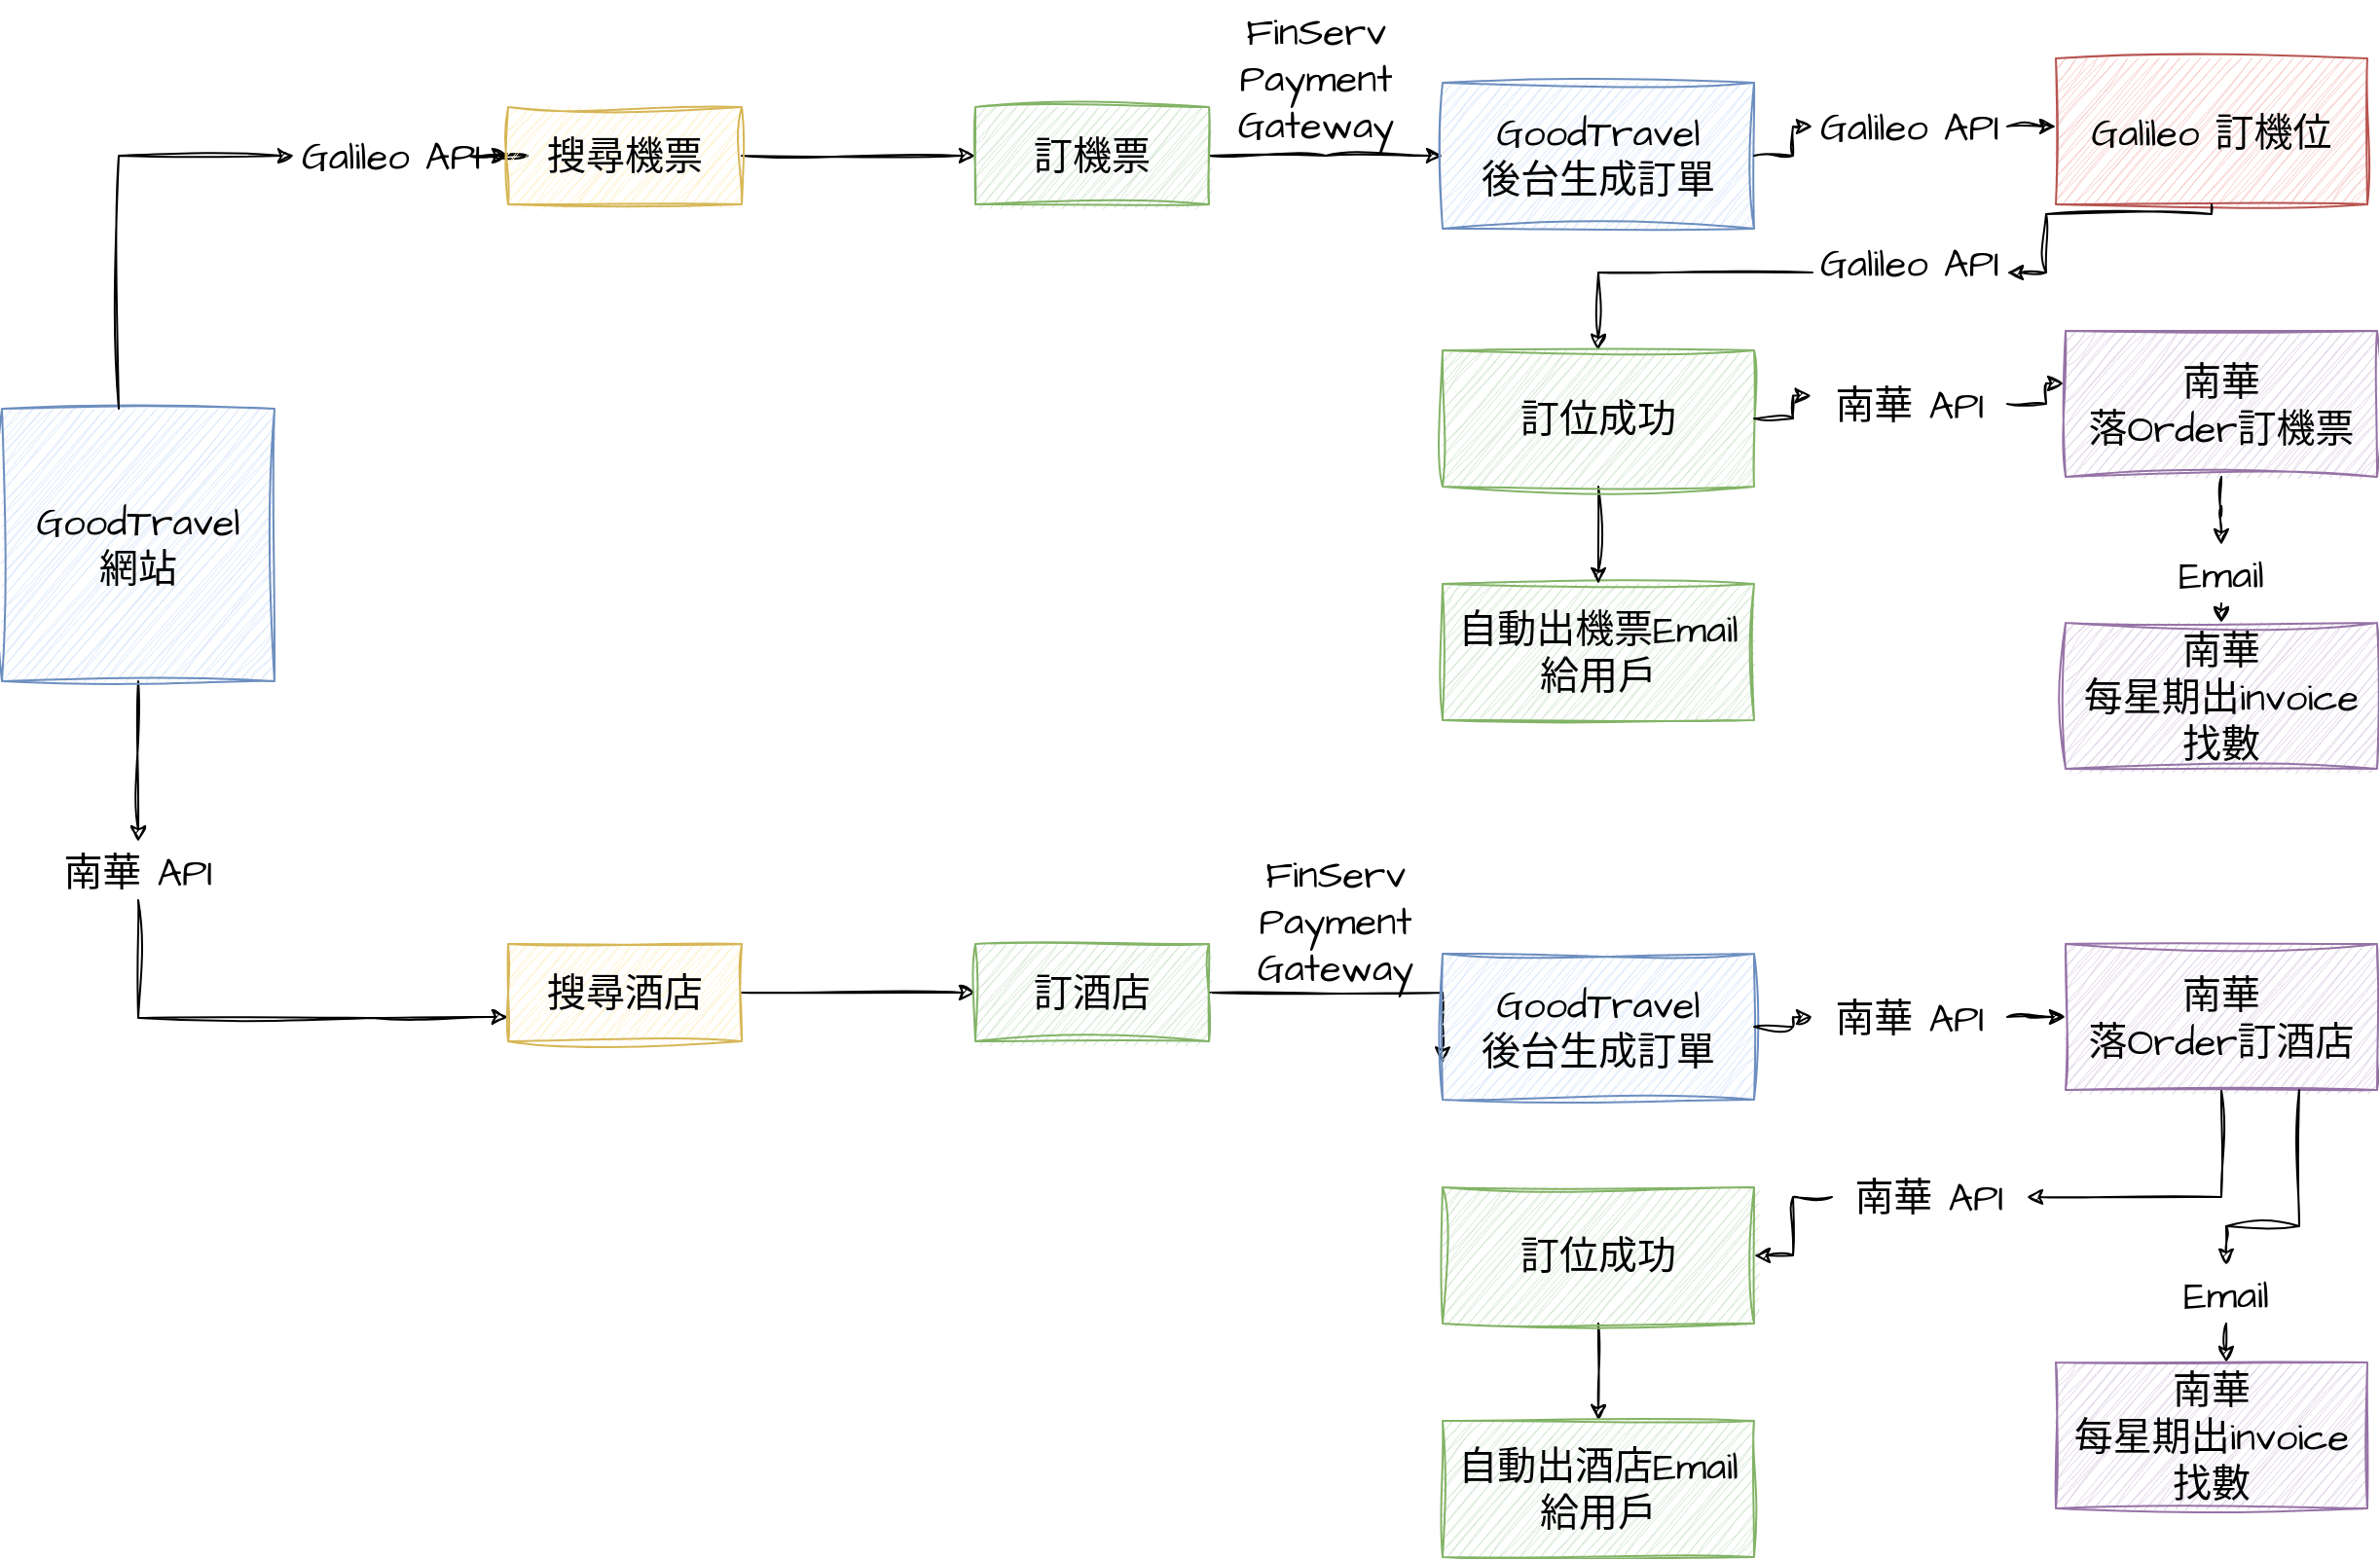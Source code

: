 <mxfile version="22.0.8" type="github">
  <diagram name="Page-1" id="SrOD3sqG6qAQk4lOOv39">
    <mxGraphModel dx="1989" dy="783" grid="1" gridSize="10" guides="1" tooltips="1" connect="1" arrows="1" fold="1" page="1" pageScale="1" pageWidth="850" pageHeight="1100" math="0" shadow="0">
      <root>
        <mxCell id="0" />
        <mxCell id="1" parent="0" />
        <mxCell id="_T38tnK4JkUB8tug089S-3" style="edgeStyle=orthogonalEdgeStyle;rounded=0;sketch=1;hachureGap=4;jiggle=2;curveFitting=1;orthogonalLoop=1;jettySize=auto;html=1;fontFamily=Architects Daughter;fontSource=https%3A%2F%2Ffonts.googleapis.com%2Fcss%3Ffamily%3DArchitects%2BDaughter;fontSize=16;" edge="1" parent="1" source="_T38tnK4JkUB8tug089S-4" target="_T38tnK4JkUB8tug089S-2">
          <mxGeometry relative="1" as="geometry" />
        </mxCell>
        <mxCell id="_T38tnK4JkUB8tug089S-36" style="edgeStyle=orthogonalEdgeStyle;rounded=0;sketch=1;hachureGap=4;jiggle=2;curveFitting=1;orthogonalLoop=1;jettySize=auto;html=1;entryX=0;entryY=0.75;entryDx=0;entryDy=0;fontFamily=Architects Daughter;fontSource=https%3A%2F%2Ffonts.googleapis.com%2Fcss%3Ffamily%3DArchitects%2BDaughter;fontSize=16;" edge="1" parent="1" source="_T38tnK4JkUB8tug089S-38" target="_T38tnK4JkUB8tug089S-35">
          <mxGeometry relative="1" as="geometry">
            <Array as="points">
              <mxPoint x="130" y="663" />
              <mxPoint x="250" y="663" />
            </Array>
          </mxGeometry>
        </mxCell>
        <mxCell id="_T38tnK4JkUB8tug089S-82" style="edgeStyle=orthogonalEdgeStyle;rounded=0;sketch=1;hachureGap=4;jiggle=2;curveFitting=1;orthogonalLoop=1;jettySize=auto;html=1;fontFamily=Architects Daughter;fontSource=https%3A%2F%2Ffonts.googleapis.com%2Fcss%3Ffamily%3DArchitects%2BDaughter;fontSize=16;" edge="1" parent="1" source="_T38tnK4JkUB8tug089S-1" target="_T38tnK4JkUB8tug089S-38">
          <mxGeometry relative="1" as="geometry" />
        </mxCell>
        <mxCell id="_T38tnK4JkUB8tug089S-1" value="GoodTravel&lt;br&gt;網站" style="rounded=0;whiteSpace=wrap;html=1;sketch=1;hachureGap=4;jiggle=2;curveFitting=1;fontFamily=Architects Daughter;fontSource=https%3A%2F%2Ffonts.googleapis.com%2Fcss%3Ffamily%3DArchitects%2BDaughter;fontSize=20;fillColor=#dae8fc;strokeColor=#6c8ebf;" vertex="1" parent="1">
          <mxGeometry x="60" y="350" width="140" height="140" as="geometry" />
        </mxCell>
        <mxCell id="_T38tnK4JkUB8tug089S-6" style="edgeStyle=orthogonalEdgeStyle;rounded=0;sketch=1;hachureGap=4;jiggle=2;curveFitting=1;orthogonalLoop=1;jettySize=auto;html=1;entryX=0;entryY=0.5;entryDx=0;entryDy=0;fontFamily=Architects Daughter;fontSource=https%3A%2F%2Ffonts.googleapis.com%2Fcss%3Ffamily%3DArchitects%2BDaughter;fontSize=16;" edge="1" parent="1" source="_T38tnK4JkUB8tug089S-2" target="_T38tnK4JkUB8tug089S-5">
          <mxGeometry relative="1" as="geometry" />
        </mxCell>
        <mxCell id="_T38tnK4JkUB8tug089S-2" value="搜尋機票" style="rounded=0;whiteSpace=wrap;html=1;sketch=1;hachureGap=4;jiggle=2;curveFitting=1;fontFamily=Architects Daughter;fontSource=https%3A%2F%2Ffonts.googleapis.com%2Fcss%3Ffamily%3DArchitects%2BDaughter;fontSize=20;fillColor=#fff2cc;strokeColor=#d6b656;" vertex="1" parent="1">
          <mxGeometry x="320" y="195" width="120" height="50" as="geometry" />
        </mxCell>
        <mxCell id="_T38tnK4JkUB8tug089S-11" style="edgeStyle=orthogonalEdgeStyle;rounded=0;sketch=1;hachureGap=4;jiggle=2;curveFitting=1;orthogonalLoop=1;jettySize=auto;html=1;fontFamily=Architects Daughter;fontSource=https%3A%2F%2Ffonts.googleapis.com%2Fcss%3Ffamily%3DArchitects%2BDaughter;fontSize=16;" edge="1" parent="1" source="_T38tnK4JkUB8tug089S-5">
          <mxGeometry relative="1" as="geometry">
            <mxPoint x="800" y="220" as="targetPoint" />
          </mxGeometry>
        </mxCell>
        <mxCell id="_T38tnK4JkUB8tug089S-5" value="訂機票" style="rounded=0;whiteSpace=wrap;html=1;sketch=1;hachureGap=4;jiggle=2;curveFitting=1;fontFamily=Architects Daughter;fontSource=https%3A%2F%2Ffonts.googleapis.com%2Fcss%3Ffamily%3DArchitects%2BDaughter;fontSize=20;fillColor=#d5e8d4;strokeColor=#82b366;" vertex="1" parent="1">
          <mxGeometry x="560" y="195" width="120" height="50" as="geometry" />
        </mxCell>
        <mxCell id="_T38tnK4JkUB8tug089S-7" value="FinServ Payment Gateway" style="text;html=1;strokeColor=none;fillColor=none;align=center;verticalAlign=middle;whiteSpace=wrap;rounded=0;fontSize=20;fontFamily=Architects Daughter;" vertex="1" parent="1">
          <mxGeometry x="660" y="140" width="150" height="80" as="geometry" />
        </mxCell>
        <mxCell id="_T38tnK4JkUB8tug089S-50" style="edgeStyle=orthogonalEdgeStyle;rounded=0;sketch=1;hachureGap=4;jiggle=2;curveFitting=1;orthogonalLoop=1;jettySize=auto;html=1;fontFamily=Architects Daughter;fontSource=https%3A%2F%2Ffonts.googleapis.com%2Fcss%3Ffamily%3DArchitects%2BDaughter;fontSize=16;" edge="1" parent="1" source="_T38tnK4JkUB8tug089S-15" target="_T38tnK4JkUB8tug089S-13">
          <mxGeometry relative="1" as="geometry">
            <Array as="points">
              <mxPoint x="1038" y="220" />
              <mxPoint x="1038" y="200" />
            </Array>
          </mxGeometry>
        </mxCell>
        <mxCell id="_T38tnK4JkUB8tug089S-12" value="GoodTravel&lt;br&gt;後台生成訂單" style="rounded=0;whiteSpace=wrap;html=1;sketch=1;hachureGap=4;jiggle=2;curveFitting=1;fontFamily=Architects Daughter;fontSource=https%3A%2F%2Ffonts.googleapis.com%2Fcss%3Ffamily%3DArchitects%2BDaughter;fontSize=20;fillColor=#dae8fc;strokeColor=#6c8ebf;" vertex="1" parent="1">
          <mxGeometry x="800" y="182.5" width="160" height="75" as="geometry" />
        </mxCell>
        <mxCell id="_T38tnK4JkUB8tug089S-53" style="edgeStyle=orthogonalEdgeStyle;rounded=0;sketch=1;hachureGap=4;jiggle=2;curveFitting=1;orthogonalLoop=1;jettySize=auto;html=1;fontFamily=Architects Daughter;fontSource=https%3A%2F%2Ffonts.googleapis.com%2Fcss%3Ffamily%3DArchitects%2BDaughter;fontSize=16;" edge="1" parent="1" source="_T38tnK4JkUB8tug089S-60" target="_T38tnK4JkUB8tug089S-49">
          <mxGeometry relative="1" as="geometry">
            <Array as="points">
              <mxPoint x="880" y="280" />
            </Array>
          </mxGeometry>
        </mxCell>
        <mxCell id="_T38tnK4JkUB8tug089S-13" value="Galileo 訂機位" style="rounded=0;whiteSpace=wrap;html=1;sketch=1;hachureGap=4;jiggle=2;curveFitting=1;fontFamily=Architects Daughter;fontSource=https%3A%2F%2Ffonts.googleapis.com%2Fcss%3Ffamily%3DArchitects%2BDaughter;fontSize=20;fillColor=#f8cecc;strokeColor=#b85450;" vertex="1" parent="1">
          <mxGeometry x="1115" y="170" width="160" height="75" as="geometry" />
        </mxCell>
        <mxCell id="_T38tnK4JkUB8tug089S-23" value="自動出機票Email&lt;br&gt;給用戶" style="rounded=0;whiteSpace=wrap;html=1;sketch=1;hachureGap=4;jiggle=2;curveFitting=1;fontFamily=Architects Daughter;fontSource=https%3A%2F%2Ffonts.googleapis.com%2Fcss%3Ffamily%3DArchitects%2BDaughter;fontSize=20;fillColor=#d5e8d4;strokeColor=#82b366;" vertex="1" parent="1">
          <mxGeometry x="800" y="440" width="160" height="70" as="geometry" />
        </mxCell>
        <mxCell id="_T38tnK4JkUB8tug089S-25" style="edgeStyle=orthogonalEdgeStyle;rounded=0;sketch=1;hachureGap=4;jiggle=2;curveFitting=1;orthogonalLoop=1;jettySize=auto;html=1;exitX=0.5;exitY=1;exitDx=0;exitDy=0;fontFamily=Architects Daughter;fontSource=https%3A%2F%2Ffonts.googleapis.com%2Fcss%3Ffamily%3DArchitects%2BDaughter;fontSize=16;" edge="1" parent="1" source="_T38tnK4JkUB8tug089S-23" target="_T38tnK4JkUB8tug089S-23">
          <mxGeometry relative="1" as="geometry" />
        </mxCell>
        <mxCell id="_T38tnK4JkUB8tug089S-30" value="" style="edgeStyle=orthogonalEdgeStyle;rounded=0;sketch=1;hachureGap=4;jiggle=2;curveFitting=1;orthogonalLoop=1;jettySize=auto;html=1;fontFamily=Architects Daughter;fontSource=https%3A%2F%2Ffonts.googleapis.com%2Fcss%3Ffamily%3DArchitects%2BDaughter;fontSize=16;" edge="1" parent="1" source="_T38tnK4JkUB8tug089S-32" target="_T38tnK4JkUB8tug089S-29">
          <mxGeometry relative="1" as="geometry">
            <Array as="points">
              <mxPoint x="1200" y="430" />
              <mxPoint x="1200" y="430" />
            </Array>
          </mxGeometry>
        </mxCell>
        <mxCell id="_T38tnK4JkUB8tug089S-26" value="南華&lt;br&gt;落Order訂機票" style="rounded=0;whiteSpace=wrap;html=1;sketch=1;hachureGap=4;jiggle=2;curveFitting=1;fontFamily=Architects Daughter;fontSource=https%3A%2F%2Ffonts.googleapis.com%2Fcss%3Ffamily%3DArchitects%2BDaughter;fontSize=20;fillColor=#e1d5e7;strokeColor=#9673a6;" vertex="1" parent="1">
          <mxGeometry x="1120" y="310" width="160" height="75" as="geometry" />
        </mxCell>
        <mxCell id="_T38tnK4JkUB8tug089S-29" value="南華&lt;br&gt;每星期出invoice 找數" style="rounded=0;whiteSpace=wrap;html=1;sketch=1;hachureGap=4;jiggle=2;curveFitting=1;fontFamily=Architects Daughter;fontSource=https%3A%2F%2Ffonts.googleapis.com%2Fcss%3Ffamily%3DArchitects%2BDaughter;fontSize=20;fillColor=#e1d5e7;strokeColor=#9673a6;" vertex="1" parent="1">
          <mxGeometry x="1120" y="460" width="160" height="75" as="geometry" />
        </mxCell>
        <mxCell id="_T38tnK4JkUB8tug089S-39" style="edgeStyle=orthogonalEdgeStyle;rounded=0;sketch=1;hachureGap=4;jiggle=2;curveFitting=1;orthogonalLoop=1;jettySize=auto;html=1;fontFamily=Architects Daughter;fontSource=https%3A%2F%2Ffonts.googleapis.com%2Fcss%3Ffamily%3DArchitects%2BDaughter;fontSize=16;" edge="1" parent="1" source="_T38tnK4JkUB8tug089S-35" target="_T38tnK4JkUB8tug089S-37">
          <mxGeometry relative="1" as="geometry" />
        </mxCell>
        <mxCell id="_T38tnK4JkUB8tug089S-35" value="搜尋酒店" style="rounded=0;whiteSpace=wrap;html=1;sketch=1;hachureGap=4;jiggle=2;curveFitting=1;fontFamily=Architects Daughter;fontSource=https%3A%2F%2Ffonts.googleapis.com%2Fcss%3Ffamily%3DArchitects%2BDaughter;fontSize=20;fillColor=#fff2cc;strokeColor=#d6b656;" vertex="1" parent="1">
          <mxGeometry x="320" y="625" width="120" height="50" as="geometry" />
        </mxCell>
        <mxCell id="_T38tnK4JkUB8tug089S-41" style="edgeStyle=orthogonalEdgeStyle;rounded=0;sketch=1;hachureGap=4;jiggle=2;curveFitting=1;orthogonalLoop=1;jettySize=auto;html=1;entryX=0;entryY=0.75;entryDx=0;entryDy=0;fontFamily=Architects Daughter;fontSource=https%3A%2F%2Ffonts.googleapis.com%2Fcss%3Ffamily%3DArchitects%2BDaughter;fontSize=16;" edge="1" parent="1" source="_T38tnK4JkUB8tug089S-37" target="_T38tnK4JkUB8tug089S-40">
          <mxGeometry relative="1" as="geometry">
            <Array as="points">
              <mxPoint x="800" y="650" />
            </Array>
          </mxGeometry>
        </mxCell>
        <mxCell id="_T38tnK4JkUB8tug089S-37" value="訂酒店" style="rounded=0;whiteSpace=wrap;html=1;sketch=1;hachureGap=4;jiggle=2;curveFitting=1;fontFamily=Architects Daughter;fontSource=https%3A%2F%2Ffonts.googleapis.com%2Fcss%3Ffamily%3DArchitects%2BDaughter;fontSize=20;fillColor=#d5e8d4;strokeColor=#82b366;" vertex="1" parent="1">
          <mxGeometry x="560" y="625" width="120" height="50" as="geometry" />
        </mxCell>
        <mxCell id="_T38tnK4JkUB8tug089S-40" value="GoodTravel&lt;br&gt;後台生成訂單" style="rounded=0;whiteSpace=wrap;html=1;sketch=1;hachureGap=4;jiggle=2;curveFitting=1;fontFamily=Architects Daughter;fontSource=https%3A%2F%2Ffonts.googleapis.com%2Fcss%3Ffamily%3DArchitects%2BDaughter;fontSize=20;fillColor=#dae8fc;strokeColor=#6c8ebf;" vertex="1" parent="1">
          <mxGeometry x="800" y="630" width="160" height="75" as="geometry" />
        </mxCell>
        <mxCell id="_T38tnK4JkUB8tug089S-42" value="FinServ Payment Gateway" style="text;html=1;strokeColor=none;fillColor=none;align=center;verticalAlign=middle;whiteSpace=wrap;rounded=0;fontSize=20;fontFamily=Architects Daughter;" vertex="1" parent="1">
          <mxGeometry x="670" y="572.5" width="150" height="80" as="geometry" />
        </mxCell>
        <mxCell id="_T38tnK4JkUB8tug089S-70" style="edgeStyle=orthogonalEdgeStyle;rounded=0;sketch=1;hachureGap=4;jiggle=2;curveFitting=1;orthogonalLoop=1;jettySize=auto;html=1;entryX=1;entryY=0.5;entryDx=0;entryDy=0;fontFamily=Architects Daughter;fontSource=https%3A%2F%2Ffonts.googleapis.com%2Fcss%3Ffamily%3DArchitects%2BDaughter;fontSize=16;" edge="1" parent="1" source="_T38tnK4JkUB8tug089S-72" target="_T38tnK4JkUB8tug089S-68">
          <mxGeometry relative="1" as="geometry">
            <Array as="points" />
          </mxGeometry>
        </mxCell>
        <mxCell id="_T38tnK4JkUB8tug089S-75" style="edgeStyle=orthogonalEdgeStyle;rounded=0;sketch=1;hachureGap=4;jiggle=2;curveFitting=1;orthogonalLoop=1;jettySize=auto;html=1;fontFamily=Architects Daughter;fontSource=https%3A%2F%2Ffonts.googleapis.com%2Fcss%3Ffamily%3DArchitects%2BDaughter;fontSize=16;" edge="1" parent="1" source="_T38tnK4JkUB8tug089S-45" target="_T38tnK4JkUB8tug089S-72">
          <mxGeometry relative="1" as="geometry">
            <Array as="points">
              <mxPoint x="1200" y="755" />
            </Array>
          </mxGeometry>
        </mxCell>
        <mxCell id="_T38tnK4JkUB8tug089S-45" value="南華&lt;br&gt;落Order訂酒店" style="rounded=0;whiteSpace=wrap;html=1;sketch=1;hachureGap=4;jiggle=2;curveFitting=1;fontFamily=Architects Daughter;fontSource=https%3A%2F%2Ffonts.googleapis.com%2Fcss%3Ffamily%3DArchitects%2BDaughter;fontSize=20;fillColor=#e1d5e7;strokeColor=#9673a6;" vertex="1" parent="1">
          <mxGeometry x="1120" y="625" width="160" height="75" as="geometry" />
        </mxCell>
        <mxCell id="_T38tnK4JkUB8tug089S-54" style="edgeStyle=orthogonalEdgeStyle;rounded=0;sketch=1;hachureGap=4;jiggle=2;curveFitting=1;orthogonalLoop=1;jettySize=auto;html=1;fontFamily=Architects Daughter;fontSource=https%3A%2F%2Ffonts.googleapis.com%2Fcss%3Ffamily%3DArchitects%2BDaughter;fontSize=16;" edge="1" parent="1" source="_T38tnK4JkUB8tug089S-49" target="_T38tnK4JkUB8tug089S-23">
          <mxGeometry relative="1" as="geometry" />
        </mxCell>
        <mxCell id="_T38tnK4JkUB8tug089S-49" value="訂位成功" style="rounded=0;whiteSpace=wrap;html=1;sketch=1;hachureGap=4;jiggle=2;curveFitting=1;fontFamily=Architects Daughter;fontSource=https%3A%2F%2Ffonts.googleapis.com%2Fcss%3Ffamily%3DArchitects%2BDaughter;fontSize=20;fillColor=#d5e8d4;strokeColor=#82b366;" vertex="1" parent="1">
          <mxGeometry x="800" y="320" width="160" height="70" as="geometry" />
        </mxCell>
        <mxCell id="_T38tnK4JkUB8tug089S-55" style="edgeStyle=orthogonalEdgeStyle;rounded=0;sketch=1;hachureGap=4;jiggle=2;curveFitting=1;orthogonalLoop=1;jettySize=auto;html=1;entryX=-0.006;entryY=0.36;entryDx=0;entryDy=0;entryPerimeter=0;fontFamily=Architects Daughter;fontSource=https%3A%2F%2Ffonts.googleapis.com%2Fcss%3Ffamily%3DArchitects%2BDaughter;fontSize=16;" edge="1" parent="1" source="_T38tnK4JkUB8tug089S-31" target="_T38tnK4JkUB8tug089S-26">
          <mxGeometry relative="1" as="geometry" />
        </mxCell>
        <mxCell id="_T38tnK4JkUB8tug089S-56" value="" style="edgeStyle=orthogonalEdgeStyle;rounded=0;sketch=1;hachureGap=4;jiggle=2;curveFitting=1;orthogonalLoop=1;jettySize=auto;html=1;entryX=-0.006;entryY=0.36;entryDx=0;entryDy=0;entryPerimeter=0;fontFamily=Architects Daughter;fontSource=https%3A%2F%2Ffonts.googleapis.com%2Fcss%3Ffamily%3DArchitects%2BDaughter;fontSize=16;" edge="1" parent="1" source="_T38tnK4JkUB8tug089S-49" target="_T38tnK4JkUB8tug089S-31">
          <mxGeometry relative="1" as="geometry">
            <mxPoint x="960" y="355" as="sourcePoint" />
            <mxPoint x="1119" y="337" as="targetPoint" />
          </mxGeometry>
        </mxCell>
        <mxCell id="_T38tnK4JkUB8tug089S-31" value="南華 API" style="text;html=1;strokeColor=none;fillColor=none;align=center;verticalAlign=middle;whiteSpace=wrap;rounded=0;fontSize=20;fontFamily=Architects Daughter;" vertex="1" parent="1">
          <mxGeometry x="990" y="332.5" width="100" height="30" as="geometry" />
        </mxCell>
        <mxCell id="_T38tnK4JkUB8tug089S-57" value="" style="edgeStyle=orthogonalEdgeStyle;rounded=0;sketch=1;hachureGap=4;jiggle=2;curveFitting=1;orthogonalLoop=1;jettySize=auto;html=1;fontFamily=Architects Daughter;fontSource=https%3A%2F%2Ffonts.googleapis.com%2Fcss%3Ffamily%3DArchitects%2BDaughter;fontSize=16;" edge="1" parent="1" source="_T38tnK4JkUB8tug089S-12" target="_T38tnK4JkUB8tug089S-15">
          <mxGeometry relative="1" as="geometry">
            <mxPoint x="960" y="220" as="sourcePoint" />
            <mxPoint x="1115" y="200" as="targetPoint" />
            <Array as="points" />
          </mxGeometry>
        </mxCell>
        <mxCell id="_T38tnK4JkUB8tug089S-15" value="Galileo API" style="text;html=1;strokeColor=none;fillColor=none;align=center;verticalAlign=middle;whiteSpace=wrap;rounded=0;fontSize=20;fontFamily=Architects Daughter;" vertex="1" parent="1">
          <mxGeometry x="990" y="190" width="100" height="30" as="geometry" />
        </mxCell>
        <mxCell id="_T38tnK4JkUB8tug089S-58" value="" style="edgeStyle=orthogonalEdgeStyle;rounded=0;sketch=1;hachureGap=4;jiggle=2;curveFitting=1;orthogonalLoop=1;jettySize=auto;html=1;fontFamily=Architects Daughter;fontSource=https%3A%2F%2Ffonts.googleapis.com%2Fcss%3Ffamily%3DArchitects%2BDaughter;fontSize=16;" edge="1" parent="1" source="_T38tnK4JkUB8tug089S-1" target="_T38tnK4JkUB8tug089S-4">
          <mxGeometry relative="1" as="geometry">
            <mxPoint x="200" y="220" as="sourcePoint" />
            <mxPoint x="320" y="220" as="targetPoint" />
            <Array as="points">
              <mxPoint x="120" y="220" />
            </Array>
          </mxGeometry>
        </mxCell>
        <mxCell id="_T38tnK4JkUB8tug089S-4" value="Galileo API" style="text;html=1;strokeColor=none;fillColor=none;align=center;verticalAlign=middle;whiteSpace=wrap;rounded=0;fontSize=20;fontFamily=Architects Daughter;" vertex="1" parent="1">
          <mxGeometry x="210" y="205" width="100" height="30" as="geometry" />
        </mxCell>
        <mxCell id="_T38tnK4JkUB8tug089S-61" value="" style="edgeStyle=orthogonalEdgeStyle;rounded=0;sketch=1;hachureGap=4;jiggle=2;curveFitting=1;orthogonalLoop=1;jettySize=auto;html=1;fontFamily=Architects Daughter;fontSource=https%3A%2F%2Ffonts.googleapis.com%2Fcss%3Ffamily%3DArchitects%2BDaughter;fontSize=16;" edge="1" parent="1" source="_T38tnK4JkUB8tug089S-13" target="_T38tnK4JkUB8tug089S-60">
          <mxGeometry relative="1" as="geometry">
            <mxPoint x="1115" y="208" as="sourcePoint" />
            <mxPoint x="880" y="320" as="targetPoint" />
            <Array as="points">
              <mxPoint x="1195" y="250" />
              <mxPoint x="1110" y="250" />
              <mxPoint x="1110" y="280" />
            </Array>
          </mxGeometry>
        </mxCell>
        <mxCell id="_T38tnK4JkUB8tug089S-60" value="Galileo API" style="text;html=1;strokeColor=none;fillColor=none;align=center;verticalAlign=middle;whiteSpace=wrap;rounded=0;fontSize=20;fontFamily=Architects Daughter;" vertex="1" parent="1">
          <mxGeometry x="990" y="260" width="100" height="30" as="geometry" />
        </mxCell>
        <mxCell id="_T38tnK4JkUB8tug089S-63" value="" style="edgeStyle=orthogonalEdgeStyle;rounded=0;sketch=1;hachureGap=4;jiggle=2;curveFitting=1;orthogonalLoop=1;jettySize=auto;html=1;fontFamily=Architects Daughter;fontSource=https%3A%2F%2Ffonts.googleapis.com%2Fcss%3Ffamily%3DArchitects%2BDaughter;fontSize=16;" edge="1" parent="1" source="_T38tnK4JkUB8tug089S-26" target="_T38tnK4JkUB8tug089S-32">
          <mxGeometry relative="1" as="geometry">
            <mxPoint x="1200" y="385" as="sourcePoint" />
            <mxPoint x="1200" y="460" as="targetPoint" />
            <Array as="points" />
          </mxGeometry>
        </mxCell>
        <mxCell id="_T38tnK4JkUB8tug089S-32" value="Email" style="text;html=1;strokeColor=none;fillColor=none;align=center;verticalAlign=middle;whiteSpace=wrap;rounded=0;fontSize=20;fontFamily=Architects Daughter;" vertex="1" parent="1">
          <mxGeometry x="1150" y="420" width="100" height="30" as="geometry" />
        </mxCell>
        <mxCell id="_T38tnK4JkUB8tug089S-64" value="" style="edgeStyle=orthogonalEdgeStyle;rounded=0;sketch=1;hachureGap=4;jiggle=2;curveFitting=1;orthogonalLoop=1;jettySize=auto;html=1;fontFamily=Architects Daughter;fontSource=https%3A%2F%2Ffonts.googleapis.com%2Fcss%3Ffamily%3DArchitects%2BDaughter;fontSize=16;" edge="1" parent="1" source="_T38tnK4JkUB8tug089S-40" target="_T38tnK4JkUB8tug089S-43">
          <mxGeometry relative="1" as="geometry">
            <mxPoint x="960" y="588" as="sourcePoint" />
            <mxPoint x="1120" y="640" as="targetPoint" />
            <Array as="points" />
          </mxGeometry>
        </mxCell>
        <mxCell id="_T38tnK4JkUB8tug089S-67" value="" style="edgeStyle=orthogonalEdgeStyle;rounded=0;sketch=1;hachureGap=4;jiggle=2;curveFitting=1;orthogonalLoop=1;jettySize=auto;html=1;fontFamily=Architects Daughter;fontSource=https%3A%2F%2Ffonts.googleapis.com%2Fcss%3Ffamily%3DArchitects%2BDaughter;fontSize=16;" edge="1" parent="1" source="_T38tnK4JkUB8tug089S-43" target="_T38tnK4JkUB8tug089S-45">
          <mxGeometry relative="1" as="geometry" />
        </mxCell>
        <mxCell id="_T38tnK4JkUB8tug089S-43" value="南華 API" style="text;html=1;strokeColor=none;fillColor=none;align=center;verticalAlign=middle;whiteSpace=wrap;rounded=0;fontSize=20;fontFamily=Architects Daughter;" vertex="1" parent="1">
          <mxGeometry x="990" y="647.5" width="100" height="30" as="geometry" />
        </mxCell>
        <mxCell id="_T38tnK4JkUB8tug089S-38" value="南華 API" style="text;html=1;strokeColor=none;fillColor=none;align=center;verticalAlign=middle;whiteSpace=wrap;rounded=0;fontSize=20;fontFamily=Architects Daughter;" vertex="1" parent="1">
          <mxGeometry x="80" y="572.5" width="100" height="30" as="geometry" />
        </mxCell>
        <mxCell id="_T38tnK4JkUB8tug089S-76" style="edgeStyle=orthogonalEdgeStyle;rounded=0;sketch=1;hachureGap=4;jiggle=2;curveFitting=1;orthogonalLoop=1;jettySize=auto;html=1;fontFamily=Architects Daughter;fontSource=https%3A%2F%2Ffonts.googleapis.com%2Fcss%3Ffamily%3DArchitects%2BDaughter;fontSize=16;" edge="1" parent="1" source="_T38tnK4JkUB8tug089S-68" target="_T38tnK4JkUB8tug089S-69">
          <mxGeometry relative="1" as="geometry" />
        </mxCell>
        <mxCell id="_T38tnK4JkUB8tug089S-68" value="訂位成功" style="rounded=0;whiteSpace=wrap;html=1;sketch=1;hachureGap=4;jiggle=2;curveFitting=1;fontFamily=Architects Daughter;fontSource=https%3A%2F%2Ffonts.googleapis.com%2Fcss%3Ffamily%3DArchitects%2BDaughter;fontSize=20;fillColor=#d5e8d4;strokeColor=#82b366;" vertex="1" parent="1">
          <mxGeometry x="800" y="750" width="160" height="70" as="geometry" />
        </mxCell>
        <mxCell id="_T38tnK4JkUB8tug089S-69" value="自動出酒店Email&lt;br&gt;給用戶" style="rounded=0;whiteSpace=wrap;html=1;sketch=1;hachureGap=4;jiggle=2;curveFitting=1;fontFamily=Architects Daughter;fontSource=https%3A%2F%2Ffonts.googleapis.com%2Fcss%3Ffamily%3DArchitects%2BDaughter;fontSize=20;fillColor=#d5e8d4;strokeColor=#82b366;" vertex="1" parent="1">
          <mxGeometry x="800" y="870" width="160" height="70" as="geometry" />
        </mxCell>
        <mxCell id="_T38tnK4JkUB8tug089S-72" value="南華 API" style="text;html=1;strokeColor=none;fillColor=none;align=center;verticalAlign=middle;whiteSpace=wrap;rounded=0;fontSize=20;fontFamily=Architects Daughter;" vertex="1" parent="1">
          <mxGeometry x="1000" y="740" width="100" height="30" as="geometry" />
        </mxCell>
        <mxCell id="_T38tnK4JkUB8tug089S-77" value="" style="edgeStyle=orthogonalEdgeStyle;rounded=0;sketch=1;hachureGap=4;jiggle=2;curveFitting=1;orthogonalLoop=1;jettySize=auto;html=1;fontFamily=Architects Daughter;fontSource=https%3A%2F%2Ffonts.googleapis.com%2Fcss%3Ffamily%3DArchitects%2BDaughter;fontSize=16;" edge="1" parent="1" source="_T38tnK4JkUB8tug089S-79" target="_T38tnK4JkUB8tug089S-78">
          <mxGeometry relative="1" as="geometry">
            <Array as="points">
              <mxPoint x="1195" y="810" />
              <mxPoint x="1195" y="810" />
            </Array>
          </mxGeometry>
        </mxCell>
        <mxCell id="_T38tnK4JkUB8tug089S-78" value="南華&lt;br&gt;每星期出invoice 找數" style="rounded=0;whiteSpace=wrap;html=1;sketch=1;hachureGap=4;jiggle=2;curveFitting=1;fontFamily=Architects Daughter;fontSource=https%3A%2F%2Ffonts.googleapis.com%2Fcss%3Ffamily%3DArchitects%2BDaughter;fontSize=20;fillColor=#e1d5e7;strokeColor=#9673a6;" vertex="1" parent="1">
          <mxGeometry x="1115" y="840" width="160" height="75" as="geometry" />
        </mxCell>
        <mxCell id="_T38tnK4JkUB8tug089S-81" value="" style="edgeStyle=orthogonalEdgeStyle;rounded=0;sketch=1;hachureGap=4;jiggle=2;curveFitting=1;orthogonalLoop=1;jettySize=auto;html=1;fontFamily=Architects Daughter;fontSource=https%3A%2F%2Ffonts.googleapis.com%2Fcss%3Ffamily%3DArchitects%2BDaughter;fontSize=16;" edge="1" parent="1" source="_T38tnK4JkUB8tug089S-45" target="_T38tnK4JkUB8tug089S-79">
          <mxGeometry relative="1" as="geometry">
            <mxPoint x="1240" y="700" as="sourcePoint" />
            <mxPoint x="1195" y="840" as="targetPoint" />
            <Array as="points">
              <mxPoint x="1240" y="770" />
            </Array>
          </mxGeometry>
        </mxCell>
        <mxCell id="_T38tnK4JkUB8tug089S-79" value="Email" style="text;html=1;strokeColor=none;fillColor=none;align=center;verticalAlign=middle;whiteSpace=wrap;rounded=0;fontSize=20;fontFamily=Architects Daughter;" vertex="1" parent="1">
          <mxGeometry x="1150" y="790" width="105" height="30" as="geometry" />
        </mxCell>
      </root>
    </mxGraphModel>
  </diagram>
</mxfile>
